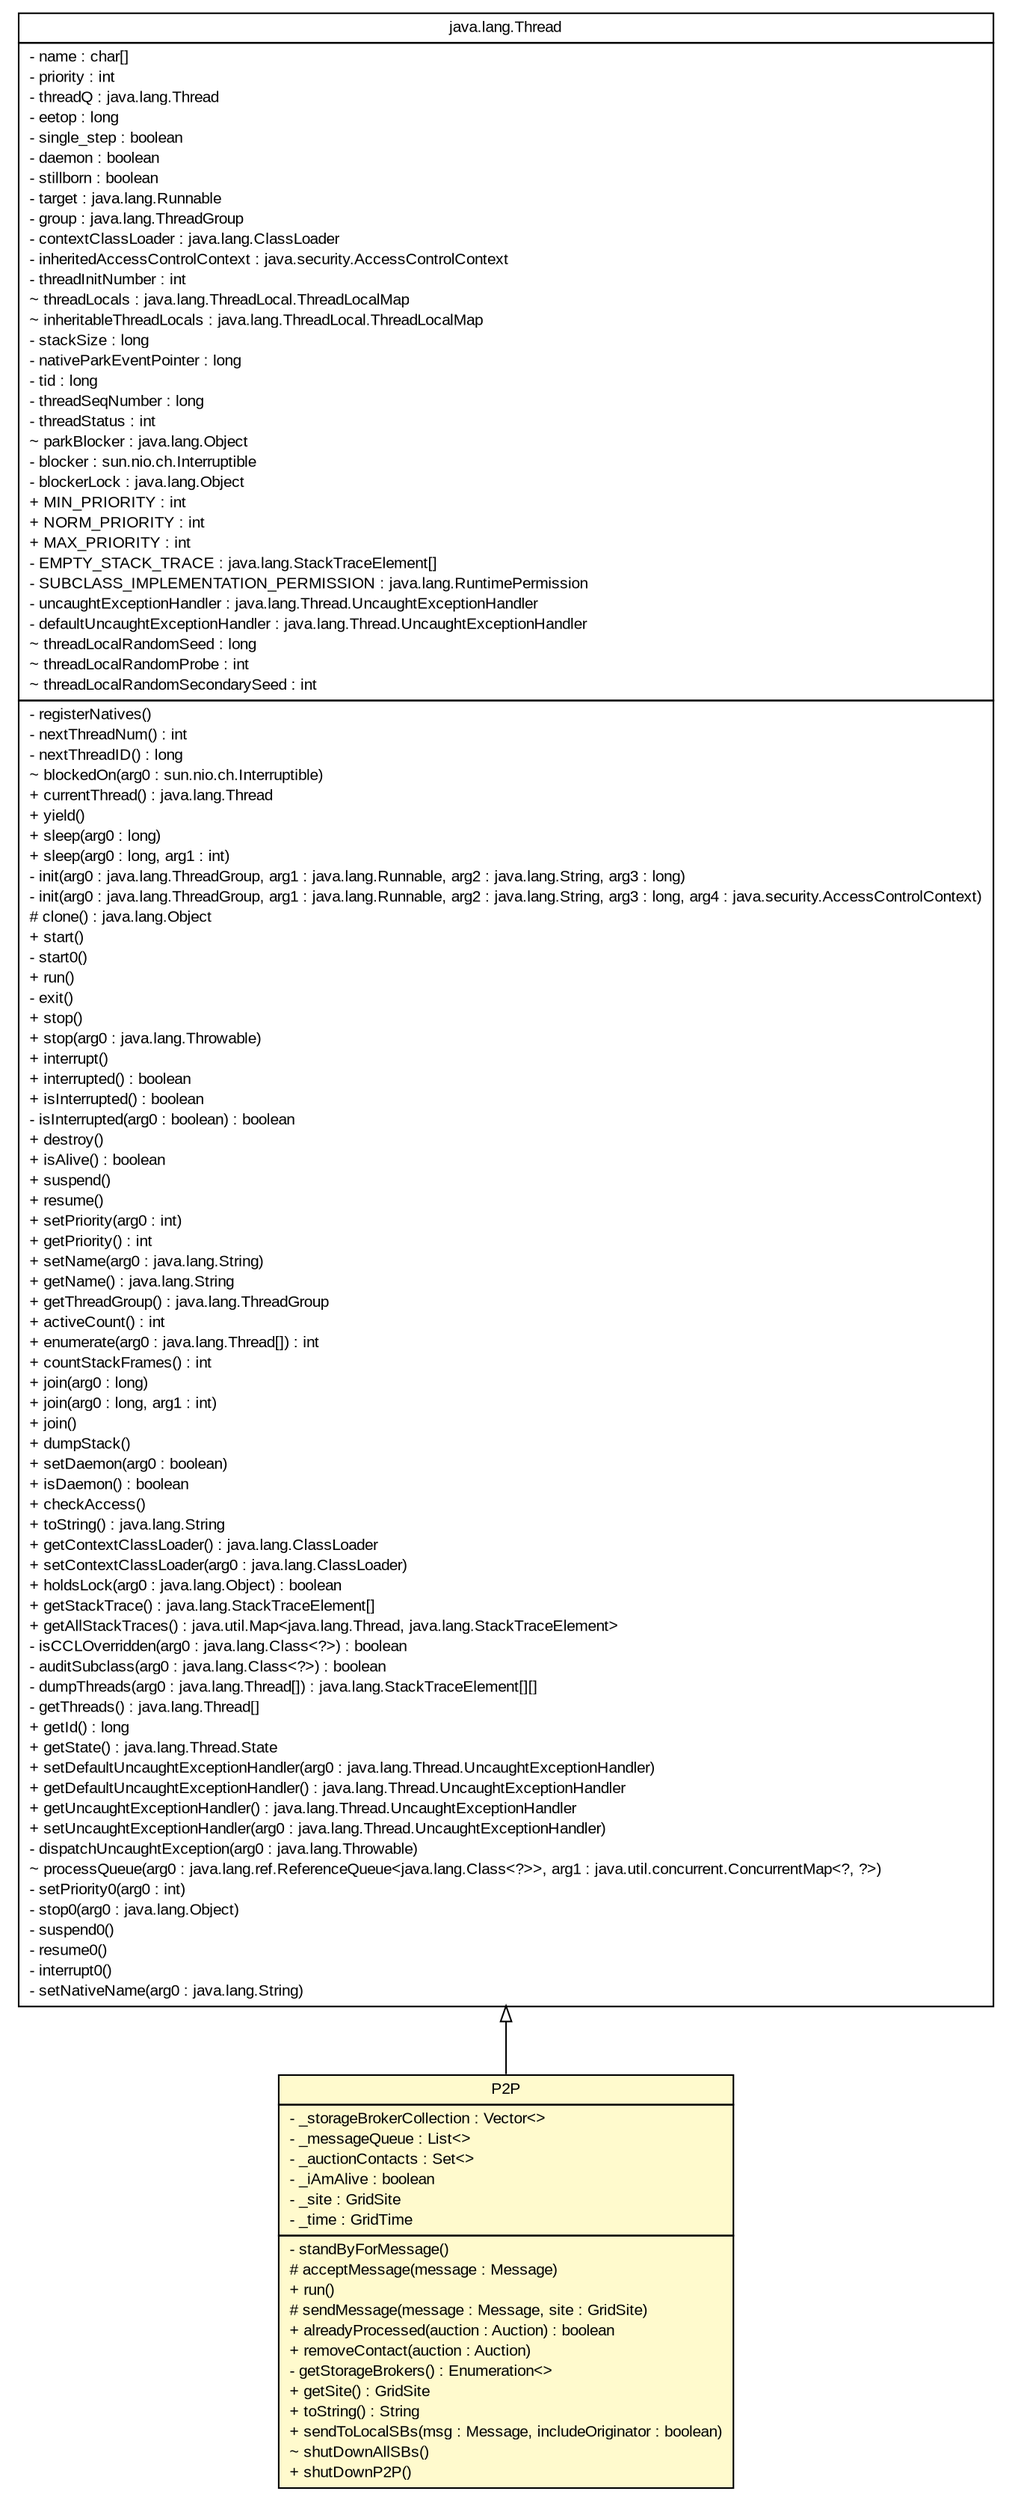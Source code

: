 #!/usr/local/bin/dot
#
# Class diagram 
# Generated by UMLGraph version R5_7_2-3-gee82a7 (http://www.umlgraph.org/)
#

digraph G {
	edge [fontname="arial",fontsize=10,labelfontname="arial",labelfontsize=10];
	node [fontname="arial",fontsize=10,shape=plaintext];
	nodesep=0.25;
	ranksep=0.5;
	// org.edg.data.replication.optorsim.auctions.P2P
	c7352 [label=<<table title="org.edg.data.replication.optorsim.auctions.P2P" border="0" cellborder="1" cellspacing="0" cellpadding="2" port="p" bgcolor="lemonChiffon" href="./P2P.html">
		<tr><td><table border="0" cellspacing="0" cellpadding="1">
<tr><td align="center" balign="center"> P2P </td></tr>
		</table></td></tr>
		<tr><td><table border="0" cellspacing="0" cellpadding="1">
<tr><td align="left" balign="left"> - _storageBrokerCollection : Vector&lt;&gt; </td></tr>
<tr><td align="left" balign="left"> - _messageQueue : List&lt;&gt; </td></tr>
<tr><td align="left" balign="left"> - _auctionContacts : Set&lt;&gt; </td></tr>
<tr><td align="left" balign="left"> - _iAmAlive : boolean </td></tr>
<tr><td align="left" balign="left"> - _site : GridSite </td></tr>
<tr><td align="left" balign="left"> - _time : GridTime </td></tr>
		</table></td></tr>
		<tr><td><table border="0" cellspacing="0" cellpadding="1">
<tr><td align="left" balign="left"> - standByForMessage() </td></tr>
<tr><td align="left" balign="left"> # acceptMessage(message : Message) </td></tr>
<tr><td align="left" balign="left"> + run() </td></tr>
<tr><td align="left" balign="left"> # sendMessage(message : Message, site : GridSite) </td></tr>
<tr><td align="left" balign="left"> + alreadyProcessed(auction : Auction) : boolean </td></tr>
<tr><td align="left" balign="left"> + removeContact(auction : Auction) </td></tr>
<tr><td align="left" balign="left"> - getStorageBrokers() : Enumeration&lt;&gt; </td></tr>
<tr><td align="left" balign="left"> + getSite() : GridSite </td></tr>
<tr><td align="left" balign="left"> + toString() : String </td></tr>
<tr><td align="left" balign="left"> + sendToLocalSBs(msg : Message, includeOriginator : boolean) </td></tr>
<tr><td align="left" balign="left"> ~ shutDownAllSBs() </td></tr>
<tr><td align="left" balign="left"> + shutDownP2P() </td></tr>
		</table></td></tr>
		</table>>, URL="./P2P.html", fontname="arial", fontcolor="black", fontsize=10.0];
	//org.edg.data.replication.optorsim.auctions.P2P extends java.lang.Thread
	c7416:p -> c7352:p [dir=back,arrowtail=empty];
	// java.lang.Thread
	c7416 [label=<<table title="java.lang.Thread" border="0" cellborder="1" cellspacing="0" cellpadding="2" port="p" href="http://java.sun.com/j2se/1.4.2/docs/api/java/lang/Thread.html">
		<tr><td><table border="0" cellspacing="0" cellpadding="1">
<tr><td align="center" balign="center"> java.lang.Thread </td></tr>
		</table></td></tr>
		<tr><td><table border="0" cellspacing="0" cellpadding="1">
<tr><td align="left" balign="left"> - name : char[] </td></tr>
<tr><td align="left" balign="left"> - priority : int </td></tr>
<tr><td align="left" balign="left"> - threadQ : java.lang.Thread </td></tr>
<tr><td align="left" balign="left"> - eetop : long </td></tr>
<tr><td align="left" balign="left"> - single_step : boolean </td></tr>
<tr><td align="left" balign="left"> - daemon : boolean </td></tr>
<tr><td align="left" balign="left"> - stillborn : boolean </td></tr>
<tr><td align="left" balign="left"> - target : java.lang.Runnable </td></tr>
<tr><td align="left" balign="left"> - group : java.lang.ThreadGroup </td></tr>
<tr><td align="left" balign="left"> - contextClassLoader : java.lang.ClassLoader </td></tr>
<tr><td align="left" balign="left"> - inheritedAccessControlContext : java.security.AccessControlContext </td></tr>
<tr><td align="left" balign="left"> - threadInitNumber : int </td></tr>
<tr><td align="left" balign="left"> ~ threadLocals : java.lang.ThreadLocal.ThreadLocalMap </td></tr>
<tr><td align="left" balign="left"> ~ inheritableThreadLocals : java.lang.ThreadLocal.ThreadLocalMap </td></tr>
<tr><td align="left" balign="left"> - stackSize : long </td></tr>
<tr><td align="left" balign="left"> - nativeParkEventPointer : long </td></tr>
<tr><td align="left" balign="left"> - tid : long </td></tr>
<tr><td align="left" balign="left"> - threadSeqNumber : long </td></tr>
<tr><td align="left" balign="left"> - threadStatus : int </td></tr>
<tr><td align="left" balign="left"> ~ parkBlocker : java.lang.Object </td></tr>
<tr><td align="left" balign="left"> - blocker : sun.nio.ch.Interruptible </td></tr>
<tr><td align="left" balign="left"> - blockerLock : java.lang.Object </td></tr>
<tr><td align="left" balign="left"> + MIN_PRIORITY : int </td></tr>
<tr><td align="left" balign="left"> + NORM_PRIORITY : int </td></tr>
<tr><td align="left" balign="left"> + MAX_PRIORITY : int </td></tr>
<tr><td align="left" balign="left"> - EMPTY_STACK_TRACE : java.lang.StackTraceElement[] </td></tr>
<tr><td align="left" balign="left"> - SUBCLASS_IMPLEMENTATION_PERMISSION : java.lang.RuntimePermission </td></tr>
<tr><td align="left" balign="left"> - uncaughtExceptionHandler : java.lang.Thread.UncaughtExceptionHandler </td></tr>
<tr><td align="left" balign="left"> - defaultUncaughtExceptionHandler : java.lang.Thread.UncaughtExceptionHandler </td></tr>
<tr><td align="left" balign="left"> ~ threadLocalRandomSeed : long </td></tr>
<tr><td align="left" balign="left"> ~ threadLocalRandomProbe : int </td></tr>
<tr><td align="left" balign="left"> ~ threadLocalRandomSecondarySeed : int </td></tr>
		</table></td></tr>
		<tr><td><table border="0" cellspacing="0" cellpadding="1">
<tr><td align="left" balign="left"> - registerNatives() </td></tr>
<tr><td align="left" balign="left"> - nextThreadNum() : int </td></tr>
<tr><td align="left" balign="left"> - nextThreadID() : long </td></tr>
<tr><td align="left" balign="left"> ~ blockedOn(arg0 : sun.nio.ch.Interruptible) </td></tr>
<tr><td align="left" balign="left"> + currentThread() : java.lang.Thread </td></tr>
<tr><td align="left" balign="left"> + yield() </td></tr>
<tr><td align="left" balign="left"> + sleep(arg0 : long) </td></tr>
<tr><td align="left" balign="left"> + sleep(arg0 : long, arg1 : int) </td></tr>
<tr><td align="left" balign="left"> - init(arg0 : java.lang.ThreadGroup, arg1 : java.lang.Runnable, arg2 : java.lang.String, arg3 : long) </td></tr>
<tr><td align="left" balign="left"> - init(arg0 : java.lang.ThreadGroup, arg1 : java.lang.Runnable, arg2 : java.lang.String, arg3 : long, arg4 : java.security.AccessControlContext) </td></tr>
<tr><td align="left" balign="left"> # clone() : java.lang.Object </td></tr>
<tr><td align="left" balign="left"> + start() </td></tr>
<tr><td align="left" balign="left"> - start0() </td></tr>
<tr><td align="left" balign="left"> + run() </td></tr>
<tr><td align="left" balign="left"> - exit() </td></tr>
<tr><td align="left" balign="left"> + stop() </td></tr>
<tr><td align="left" balign="left"> + stop(arg0 : java.lang.Throwable) </td></tr>
<tr><td align="left" balign="left"> + interrupt() </td></tr>
<tr><td align="left" balign="left"> + interrupted() : boolean </td></tr>
<tr><td align="left" balign="left"> + isInterrupted() : boolean </td></tr>
<tr><td align="left" balign="left"> - isInterrupted(arg0 : boolean) : boolean </td></tr>
<tr><td align="left" balign="left"> + destroy() </td></tr>
<tr><td align="left" balign="left"> + isAlive() : boolean </td></tr>
<tr><td align="left" balign="left"> + suspend() </td></tr>
<tr><td align="left" balign="left"> + resume() </td></tr>
<tr><td align="left" balign="left"> + setPriority(arg0 : int) </td></tr>
<tr><td align="left" balign="left"> + getPriority() : int </td></tr>
<tr><td align="left" balign="left"> + setName(arg0 : java.lang.String) </td></tr>
<tr><td align="left" balign="left"> + getName() : java.lang.String </td></tr>
<tr><td align="left" balign="left"> + getThreadGroup() : java.lang.ThreadGroup </td></tr>
<tr><td align="left" balign="left"> + activeCount() : int </td></tr>
<tr><td align="left" balign="left"> + enumerate(arg0 : java.lang.Thread[]) : int </td></tr>
<tr><td align="left" balign="left"> + countStackFrames() : int </td></tr>
<tr><td align="left" balign="left"> + join(arg0 : long) </td></tr>
<tr><td align="left" balign="left"> + join(arg0 : long, arg1 : int) </td></tr>
<tr><td align="left" balign="left"> + join() </td></tr>
<tr><td align="left" balign="left"> + dumpStack() </td></tr>
<tr><td align="left" balign="left"> + setDaemon(arg0 : boolean) </td></tr>
<tr><td align="left" balign="left"> + isDaemon() : boolean </td></tr>
<tr><td align="left" balign="left"> + checkAccess() </td></tr>
<tr><td align="left" balign="left"> + toString() : java.lang.String </td></tr>
<tr><td align="left" balign="left"> + getContextClassLoader() : java.lang.ClassLoader </td></tr>
<tr><td align="left" balign="left"> + setContextClassLoader(arg0 : java.lang.ClassLoader) </td></tr>
<tr><td align="left" balign="left"> + holdsLock(arg0 : java.lang.Object) : boolean </td></tr>
<tr><td align="left" balign="left"> + getStackTrace() : java.lang.StackTraceElement[] </td></tr>
<tr><td align="left" balign="left"> + getAllStackTraces() : java.util.Map&lt;java.lang.Thread, java.lang.StackTraceElement&gt; </td></tr>
<tr><td align="left" balign="left"> - isCCLOverridden(arg0 : java.lang.Class&lt;?&gt;) : boolean </td></tr>
<tr><td align="left" balign="left"> - auditSubclass(arg0 : java.lang.Class&lt;?&gt;) : boolean </td></tr>
<tr><td align="left" balign="left"> - dumpThreads(arg0 : java.lang.Thread[]) : java.lang.StackTraceElement[][] </td></tr>
<tr><td align="left" balign="left"> - getThreads() : java.lang.Thread[] </td></tr>
<tr><td align="left" balign="left"> + getId() : long </td></tr>
<tr><td align="left" balign="left"> + getState() : java.lang.Thread.State </td></tr>
<tr><td align="left" balign="left"> + setDefaultUncaughtExceptionHandler(arg0 : java.lang.Thread.UncaughtExceptionHandler) </td></tr>
<tr><td align="left" balign="left"> + getDefaultUncaughtExceptionHandler() : java.lang.Thread.UncaughtExceptionHandler </td></tr>
<tr><td align="left" balign="left"> + getUncaughtExceptionHandler() : java.lang.Thread.UncaughtExceptionHandler </td></tr>
<tr><td align="left" balign="left"> + setUncaughtExceptionHandler(arg0 : java.lang.Thread.UncaughtExceptionHandler) </td></tr>
<tr><td align="left" balign="left"> - dispatchUncaughtException(arg0 : java.lang.Throwable) </td></tr>
<tr><td align="left" balign="left"> ~ processQueue(arg0 : java.lang.ref.ReferenceQueue&lt;java.lang.Class&lt;?&gt;&gt;, arg1 : java.util.concurrent.ConcurrentMap&lt;?, ?&gt;) </td></tr>
<tr><td align="left" balign="left"> - setPriority0(arg0 : int) </td></tr>
<tr><td align="left" balign="left"> - stop0(arg0 : java.lang.Object) </td></tr>
<tr><td align="left" balign="left"> - suspend0() </td></tr>
<tr><td align="left" balign="left"> - resume0() </td></tr>
<tr><td align="left" balign="left"> - interrupt0() </td></tr>
<tr><td align="left" balign="left"> - setNativeName(arg0 : java.lang.String) </td></tr>
		</table></td></tr>
		</table>>, URL="http://java.sun.com/j2se/1.4.2/docs/api/java/lang/Thread.html", fontname="arial", fontcolor="black", fontsize=10.0];
}

